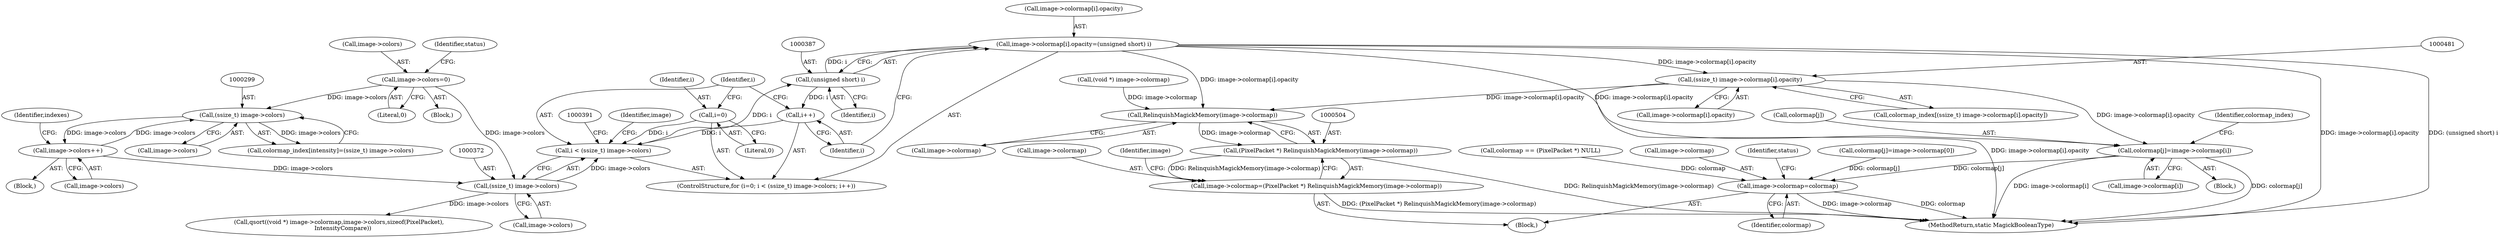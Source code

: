 digraph "0_ImageMagick_db1ffb6cf44bcfe5c4d5fcf9d9109ded5617387f_1@array" {
"1000480" [label="(Call,(ssize_t) image->colormap[i].opacity)"];
"1000378" [label="(Call,image->colormap[i].opacity=(unsigned short) i)"];
"1000386" [label="(Call,(unsigned short) i)"];
"1000369" [label="(Call,i < (ssize_t) image->colors)"];
"1000376" [label="(Call,i++)"];
"1000366" [label="(Call,i=0)"];
"1000371" [label="(Call,(ssize_t) image->colors)"];
"1000193" [label="(Call,image->colors=0)"];
"1000339" [label="(Call,image->colors++)"];
"1000298" [label="(Call,(ssize_t) image->colors)"];
"1000468" [label="(Call,colormap[j]=image->colormap[i])"];
"1000509" [label="(Call,image->colormap=colormap)"];
"1000505" [label="(Call,RelinquishMagickMemory(image->colormap))"];
"1000503" [label="(Call,(PixelPacket *) RelinquishMagickMemory(image->colormap))"];
"1000499" [label="(Call,image->colormap=(PixelPacket *) RelinquishMagickMemory(image->colormap))"];
"1000300" [label="(Call,image->colors)"];
"1000389" [label="(Call,qsort((void *) image->colormap,image->colors,sizeof(PixelPacket),\n    IntensityCompare))"];
"1000197" [label="(Literal,0)"];
"1000377" [label="(Identifier,i)"];
"1000345" [label="(Identifier,indexes)"];
"1000465" [label="(Block,)"];
"1000373" [label="(Call,image->colors)"];
"1000505" [label="(Call,RelinquishMagickMemory(image->colormap))"];
"1000482" [label="(Call,image->colormap[i].opacity)"];
"1000513" [label="(Identifier,colormap)"];
"1000388" [label="(Identifier,i)"];
"1000194" [label="(Call,image->colors)"];
"1000500" [label="(Call,image->colormap)"];
"1000293" [label="(Block,)"];
"1000480" [label="(Call,(ssize_t) image->colormap[i].opacity)"];
"1000365" [label="(ControlStructure,for (i=0; i < (ssize_t) image->colors; i++))"];
"1000386" [label="(Call,(unsigned short) i)"];
"1000479" [label="(Identifier,colormap_index)"];
"1000509" [label="(Call,image->colormap=colormap)"];
"1000294" [label="(Call,colormap_index[intensity]=(ssize_t) image->colors)"];
"1000468" [label="(Call,colormap[j]=image->colormap[i])"];
"1000427" [label="(Call,colormap[j]=image->colormap[0])"];
"1000369" [label="(Call,i < (ssize_t) image->colors)"];
"1000193" [label="(Call,image->colors=0)"];
"1000379" [label="(Call,image->colormap[i].opacity)"];
"1000366" [label="(Call,i=0)"];
"1000499" [label="(Call,image->colormap=(PixelPacket *) RelinquishMagickMemory(image->colormap))"];
"1000413" [label="(Call,colormap == (PixelPacket *) NULL)"];
"1000199" [label="(Identifier,status)"];
"1000503" [label="(Call,(PixelPacket *) RelinquishMagickMemory(image->colormap))"];
"1000506" [label="(Call,image->colormap)"];
"1000640" [label="(MethodReturn,static MagickBooleanType)"];
"1000368" [label="(Literal,0)"];
"1000339" [label="(Call,image->colors++)"];
"1000469" [label="(Call,colormap[j])"];
"1000511" [label="(Identifier,image)"];
"1000510" [label="(Call,image->colormap)"];
"1000340" [label="(Call,image->colors)"];
"1000102" [label="(Block,)"];
"1000370" [label="(Identifier,i)"];
"1000161" [label="(Block,)"];
"1000472" [label="(Call,image->colormap[i])"];
"1000382" [label="(Identifier,image)"];
"1000515" [label="(Identifier,status)"];
"1000378" [label="(Call,image->colormap[i].opacity=(unsigned short) i)"];
"1000367" [label="(Identifier,i)"];
"1000478" [label="(Call,colormap_index[(ssize_t) image->colormap[i].opacity])"];
"1000390" [label="(Call,(void *) image->colormap)"];
"1000376" [label="(Call,i++)"];
"1000298" [label="(Call,(ssize_t) image->colors)"];
"1000371" [label="(Call,(ssize_t) image->colors)"];
"1000480" -> "1000478"  [label="AST: "];
"1000480" -> "1000482"  [label="CFG: "];
"1000481" -> "1000480"  [label="AST: "];
"1000482" -> "1000480"  [label="AST: "];
"1000478" -> "1000480"  [label="CFG: "];
"1000480" -> "1000640"  [label="DDG: image->colormap[i].opacity"];
"1000480" -> "1000468"  [label="DDG: image->colormap[i].opacity"];
"1000378" -> "1000480"  [label="DDG: image->colormap[i].opacity"];
"1000480" -> "1000505"  [label="DDG: image->colormap[i].opacity"];
"1000378" -> "1000365"  [label="AST: "];
"1000378" -> "1000386"  [label="CFG: "];
"1000379" -> "1000378"  [label="AST: "];
"1000386" -> "1000378"  [label="AST: "];
"1000377" -> "1000378"  [label="CFG: "];
"1000378" -> "1000640"  [label="DDG: image->colormap[i].opacity"];
"1000378" -> "1000640"  [label="DDG: (unsigned short) i"];
"1000386" -> "1000378"  [label="DDG: i"];
"1000378" -> "1000468"  [label="DDG: image->colormap[i].opacity"];
"1000378" -> "1000505"  [label="DDG: image->colormap[i].opacity"];
"1000386" -> "1000388"  [label="CFG: "];
"1000387" -> "1000386"  [label="AST: "];
"1000388" -> "1000386"  [label="AST: "];
"1000386" -> "1000376"  [label="DDG: i"];
"1000369" -> "1000386"  [label="DDG: i"];
"1000369" -> "1000365"  [label="AST: "];
"1000369" -> "1000371"  [label="CFG: "];
"1000370" -> "1000369"  [label="AST: "];
"1000371" -> "1000369"  [label="AST: "];
"1000382" -> "1000369"  [label="CFG: "];
"1000391" -> "1000369"  [label="CFG: "];
"1000376" -> "1000369"  [label="DDG: i"];
"1000366" -> "1000369"  [label="DDG: i"];
"1000371" -> "1000369"  [label="DDG: image->colors"];
"1000376" -> "1000365"  [label="AST: "];
"1000376" -> "1000377"  [label="CFG: "];
"1000377" -> "1000376"  [label="AST: "];
"1000370" -> "1000376"  [label="CFG: "];
"1000366" -> "1000365"  [label="AST: "];
"1000366" -> "1000368"  [label="CFG: "];
"1000367" -> "1000366"  [label="AST: "];
"1000368" -> "1000366"  [label="AST: "];
"1000370" -> "1000366"  [label="CFG: "];
"1000371" -> "1000373"  [label="CFG: "];
"1000372" -> "1000371"  [label="AST: "];
"1000373" -> "1000371"  [label="AST: "];
"1000193" -> "1000371"  [label="DDG: image->colors"];
"1000339" -> "1000371"  [label="DDG: image->colors"];
"1000371" -> "1000389"  [label="DDG: image->colors"];
"1000193" -> "1000161"  [label="AST: "];
"1000193" -> "1000197"  [label="CFG: "];
"1000194" -> "1000193"  [label="AST: "];
"1000197" -> "1000193"  [label="AST: "];
"1000199" -> "1000193"  [label="CFG: "];
"1000193" -> "1000298"  [label="DDG: image->colors"];
"1000339" -> "1000293"  [label="AST: "];
"1000339" -> "1000340"  [label="CFG: "];
"1000340" -> "1000339"  [label="AST: "];
"1000345" -> "1000339"  [label="CFG: "];
"1000339" -> "1000298"  [label="DDG: image->colors"];
"1000298" -> "1000339"  [label="DDG: image->colors"];
"1000298" -> "1000294"  [label="AST: "];
"1000298" -> "1000300"  [label="CFG: "];
"1000299" -> "1000298"  [label="AST: "];
"1000300" -> "1000298"  [label="AST: "];
"1000294" -> "1000298"  [label="CFG: "];
"1000298" -> "1000294"  [label="DDG: image->colors"];
"1000468" -> "1000465"  [label="AST: "];
"1000468" -> "1000472"  [label="CFG: "];
"1000469" -> "1000468"  [label="AST: "];
"1000472" -> "1000468"  [label="AST: "];
"1000479" -> "1000468"  [label="CFG: "];
"1000468" -> "1000640"  [label="DDG: image->colormap[i]"];
"1000468" -> "1000640"  [label="DDG: colormap[j]"];
"1000468" -> "1000509"  [label="DDG: colormap[j]"];
"1000509" -> "1000102"  [label="AST: "];
"1000509" -> "1000513"  [label="CFG: "];
"1000510" -> "1000509"  [label="AST: "];
"1000513" -> "1000509"  [label="AST: "];
"1000515" -> "1000509"  [label="CFG: "];
"1000509" -> "1000640"  [label="DDG: colormap"];
"1000509" -> "1000640"  [label="DDG: image->colormap"];
"1000427" -> "1000509"  [label="DDG: colormap[j]"];
"1000413" -> "1000509"  [label="DDG: colormap"];
"1000505" -> "1000503"  [label="AST: "];
"1000505" -> "1000506"  [label="CFG: "];
"1000506" -> "1000505"  [label="AST: "];
"1000503" -> "1000505"  [label="CFG: "];
"1000505" -> "1000503"  [label="DDG: image->colormap"];
"1000390" -> "1000505"  [label="DDG: image->colormap"];
"1000503" -> "1000499"  [label="AST: "];
"1000504" -> "1000503"  [label="AST: "];
"1000499" -> "1000503"  [label="CFG: "];
"1000503" -> "1000640"  [label="DDG: RelinquishMagickMemory(image->colormap)"];
"1000503" -> "1000499"  [label="DDG: RelinquishMagickMemory(image->colormap)"];
"1000499" -> "1000102"  [label="AST: "];
"1000500" -> "1000499"  [label="AST: "];
"1000511" -> "1000499"  [label="CFG: "];
"1000499" -> "1000640"  [label="DDG: (PixelPacket *) RelinquishMagickMemory(image->colormap)"];
}
